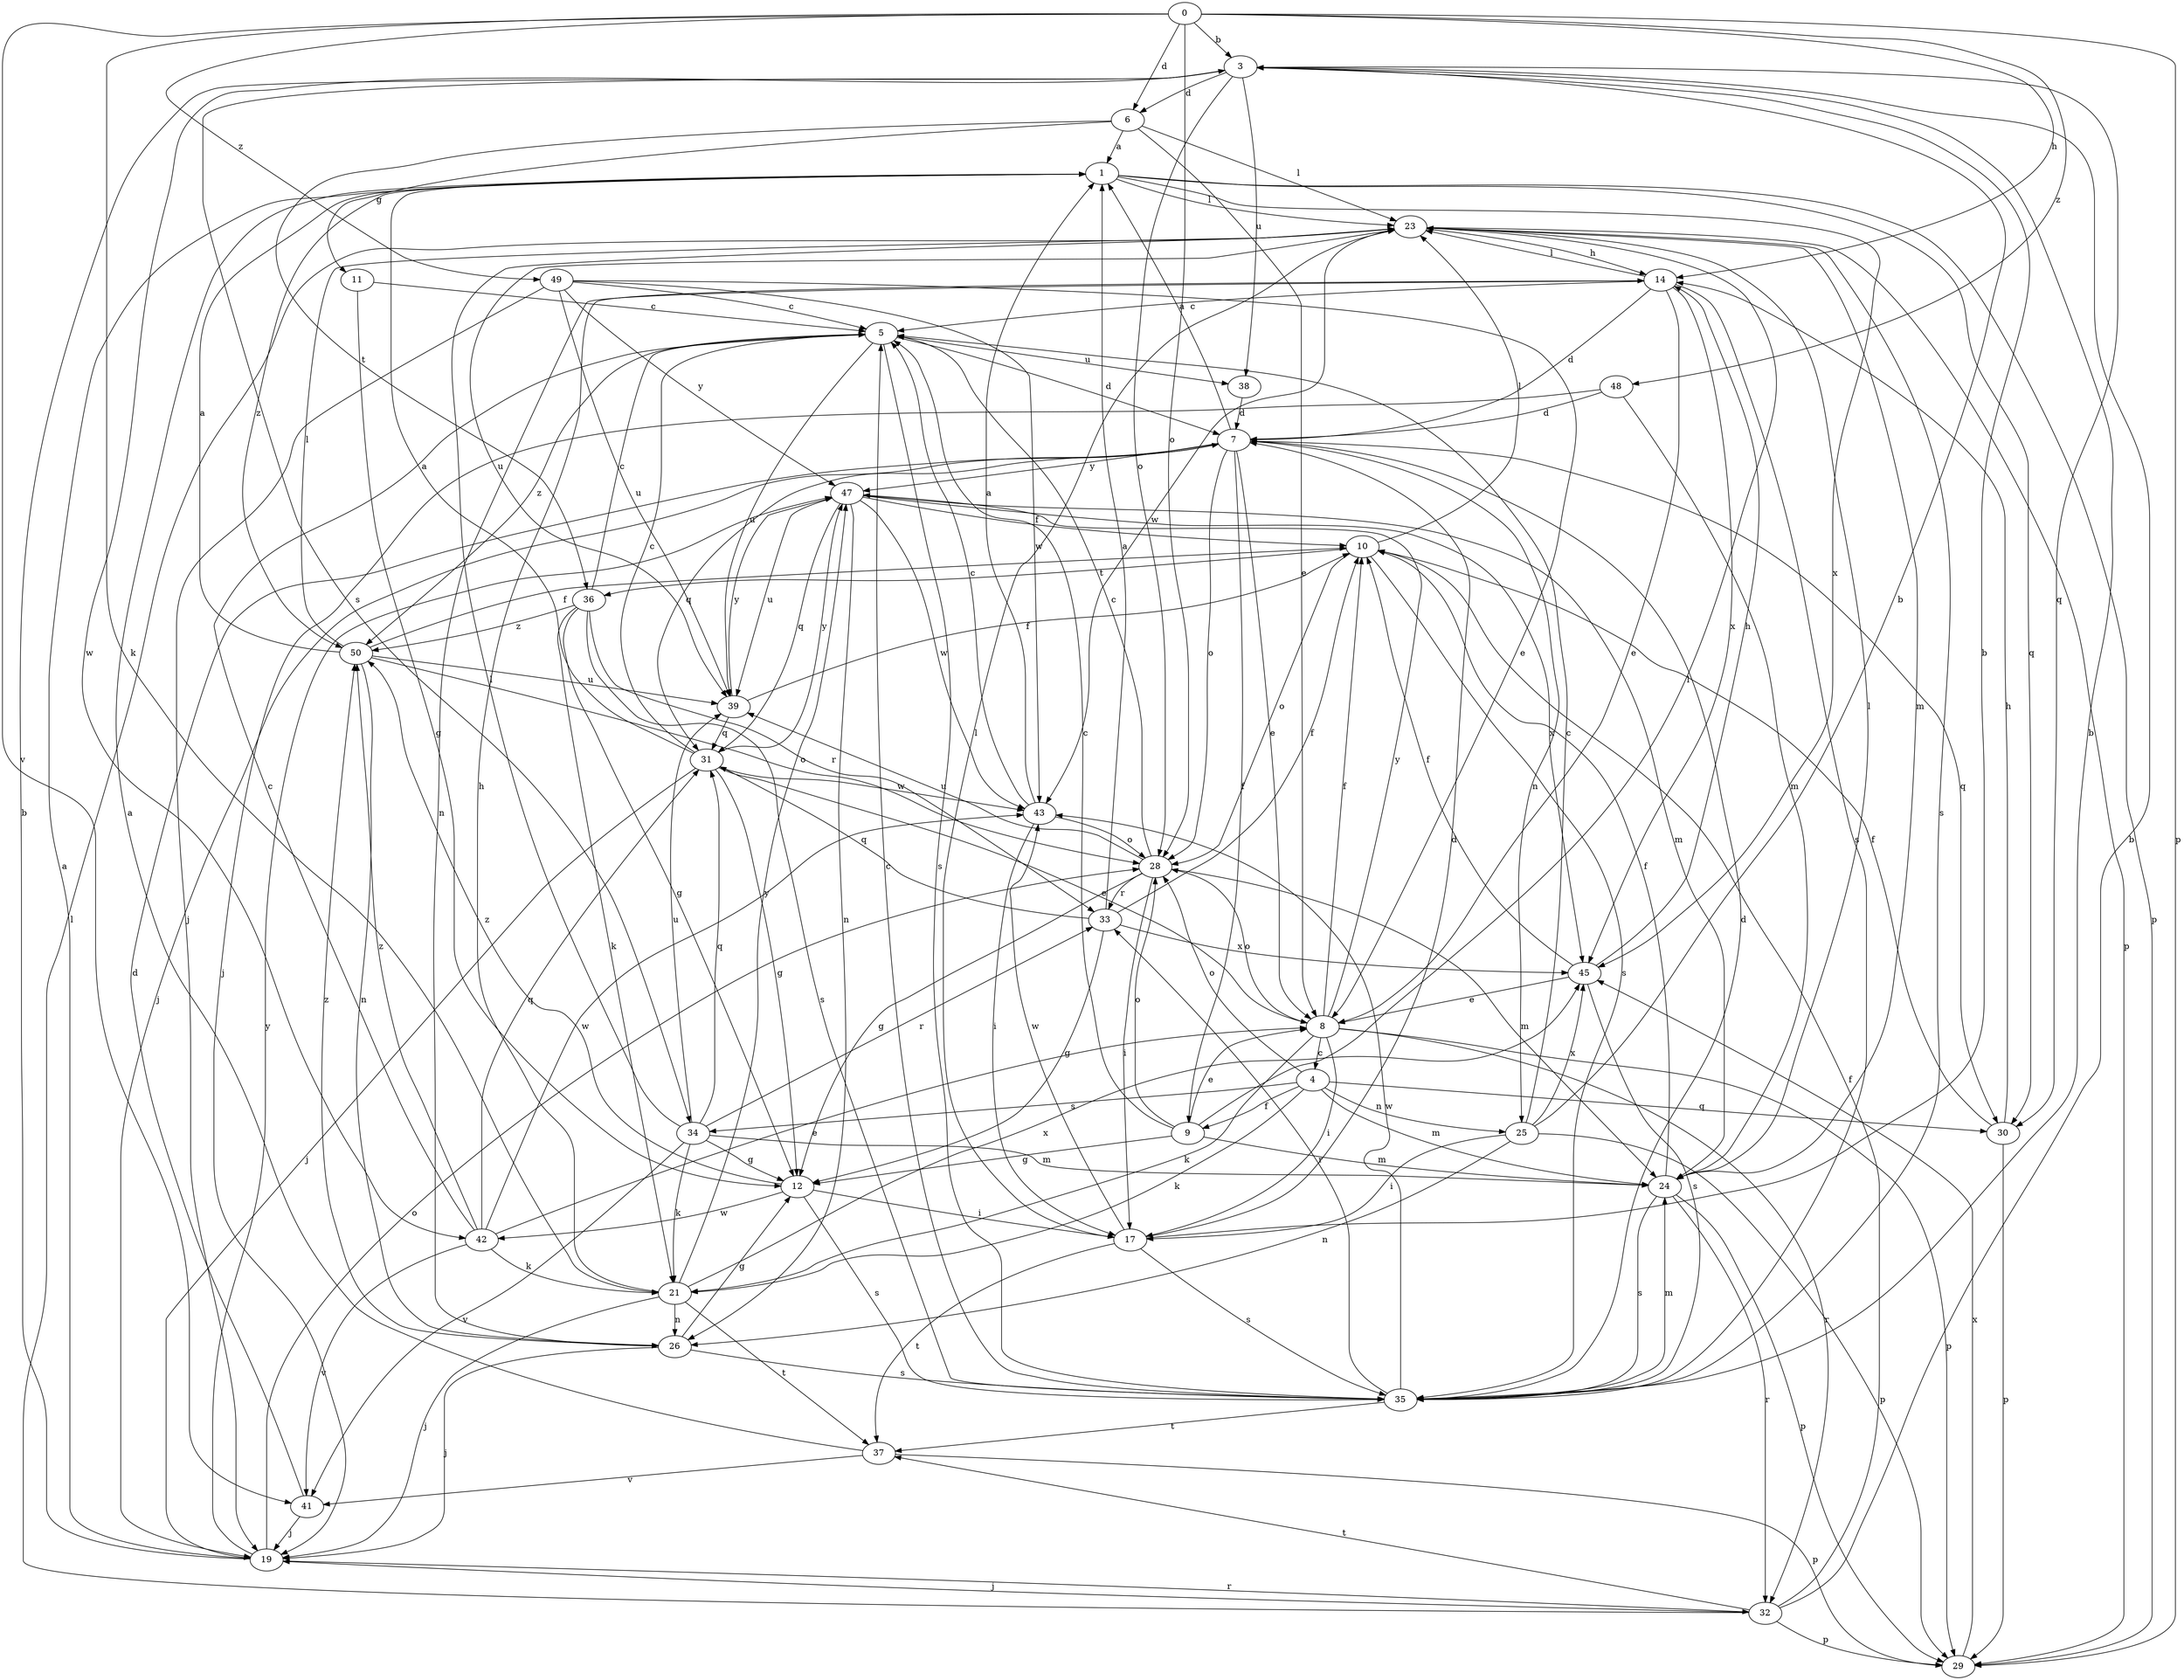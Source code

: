 strict digraph  {
0;
1;
3;
4;
5;
6;
7;
8;
9;
10;
11;
12;
14;
17;
19;
21;
23;
24;
25;
26;
28;
29;
30;
31;
32;
33;
34;
35;
36;
37;
38;
39;
41;
42;
43;
45;
47;
48;
49;
50;
0 -> 3  [label=b];
0 -> 6  [label=d];
0 -> 14  [label=h];
0 -> 21  [label=k];
0 -> 28  [label=o];
0 -> 29  [label=p];
0 -> 41  [label=v];
0 -> 48  [label=z];
0 -> 49  [label=z];
1 -> 23  [label=l];
1 -> 29  [label=p];
1 -> 30  [label=q];
1 -> 45  [label=x];
1 -> 50  [label=z];
3 -> 6  [label=d];
3 -> 28  [label=o];
3 -> 30  [label=q];
3 -> 34  [label=s];
3 -> 38  [label=u];
3 -> 42  [label=w];
4 -> 9  [label=f];
4 -> 21  [label=k];
4 -> 24  [label=m];
4 -> 25  [label=n];
4 -> 28  [label=o];
4 -> 30  [label=q];
4 -> 34  [label=s];
5 -> 7  [label=d];
5 -> 35  [label=s];
5 -> 38  [label=u];
5 -> 39  [label=u];
5 -> 50  [label=z];
6 -> 1  [label=a];
6 -> 8  [label=e];
6 -> 11  [label=g];
6 -> 23  [label=l];
6 -> 36  [label=t];
7 -> 1  [label=a];
7 -> 8  [label=e];
7 -> 9  [label=f];
7 -> 19  [label=j];
7 -> 25  [label=n];
7 -> 28  [label=o];
7 -> 30  [label=q];
7 -> 31  [label=q];
7 -> 47  [label=y];
8 -> 4  [label=c];
8 -> 10  [label=f];
8 -> 17  [label=i];
8 -> 21  [label=k];
8 -> 28  [label=o];
8 -> 29  [label=p];
8 -> 32  [label=r];
8 -> 47  [label=y];
9 -> 5  [label=c];
9 -> 8  [label=e];
9 -> 12  [label=g];
9 -> 23  [label=l];
9 -> 24  [label=m];
9 -> 28  [label=o];
10 -> 23  [label=l];
10 -> 28  [label=o];
10 -> 35  [label=s];
10 -> 36  [label=t];
11 -> 5  [label=c];
11 -> 12  [label=g];
12 -> 17  [label=i];
12 -> 35  [label=s];
12 -> 42  [label=w];
12 -> 50  [label=z];
14 -> 5  [label=c];
14 -> 7  [label=d];
14 -> 8  [label=e];
14 -> 23  [label=l];
14 -> 26  [label=n];
14 -> 35  [label=s];
14 -> 45  [label=x];
17 -> 3  [label=b];
17 -> 7  [label=d];
17 -> 23  [label=l];
17 -> 35  [label=s];
17 -> 37  [label=t];
17 -> 43  [label=w];
19 -> 1  [label=a];
19 -> 3  [label=b];
19 -> 28  [label=o];
19 -> 32  [label=r];
19 -> 47  [label=y];
21 -> 14  [label=h];
21 -> 19  [label=j];
21 -> 26  [label=n];
21 -> 37  [label=t];
21 -> 45  [label=x];
21 -> 47  [label=y];
23 -> 14  [label=h];
23 -> 24  [label=m];
23 -> 29  [label=p];
23 -> 35  [label=s];
23 -> 39  [label=u];
23 -> 43  [label=w];
24 -> 10  [label=f];
24 -> 23  [label=l];
24 -> 29  [label=p];
24 -> 32  [label=r];
24 -> 35  [label=s];
25 -> 3  [label=b];
25 -> 5  [label=c];
25 -> 17  [label=i];
25 -> 26  [label=n];
25 -> 29  [label=p];
25 -> 45  [label=x];
26 -> 12  [label=g];
26 -> 19  [label=j];
26 -> 35  [label=s];
26 -> 50  [label=z];
28 -> 5  [label=c];
28 -> 12  [label=g];
28 -> 17  [label=i];
28 -> 24  [label=m];
28 -> 33  [label=r];
28 -> 39  [label=u];
29 -> 45  [label=x];
30 -> 10  [label=f];
30 -> 14  [label=h];
30 -> 29  [label=p];
31 -> 1  [label=a];
31 -> 5  [label=c];
31 -> 8  [label=e];
31 -> 12  [label=g];
31 -> 19  [label=j];
31 -> 43  [label=w];
31 -> 47  [label=y];
32 -> 3  [label=b];
32 -> 10  [label=f];
32 -> 19  [label=j];
32 -> 23  [label=l];
32 -> 29  [label=p];
32 -> 37  [label=t];
33 -> 1  [label=a];
33 -> 10  [label=f];
33 -> 12  [label=g];
33 -> 31  [label=q];
33 -> 45  [label=x];
34 -> 12  [label=g];
34 -> 21  [label=k];
34 -> 23  [label=l];
34 -> 24  [label=m];
34 -> 31  [label=q];
34 -> 33  [label=r];
34 -> 39  [label=u];
34 -> 41  [label=v];
35 -> 3  [label=b];
35 -> 5  [label=c];
35 -> 7  [label=d];
35 -> 24  [label=m];
35 -> 33  [label=r];
35 -> 37  [label=t];
35 -> 43  [label=w];
36 -> 5  [label=c];
36 -> 12  [label=g];
36 -> 21  [label=k];
36 -> 33  [label=r];
36 -> 35  [label=s];
36 -> 50  [label=z];
37 -> 1  [label=a];
37 -> 29  [label=p];
37 -> 41  [label=v];
38 -> 7  [label=d];
39 -> 10  [label=f];
39 -> 31  [label=q];
39 -> 47  [label=y];
41 -> 7  [label=d];
41 -> 19  [label=j];
42 -> 5  [label=c];
42 -> 8  [label=e];
42 -> 21  [label=k];
42 -> 31  [label=q];
42 -> 41  [label=v];
42 -> 43  [label=w];
42 -> 50  [label=z];
43 -> 1  [label=a];
43 -> 5  [label=c];
43 -> 17  [label=i];
43 -> 28  [label=o];
45 -> 8  [label=e];
45 -> 10  [label=f];
45 -> 14  [label=h];
45 -> 35  [label=s];
47 -> 10  [label=f];
47 -> 24  [label=m];
47 -> 26  [label=n];
47 -> 31  [label=q];
47 -> 39  [label=u];
47 -> 43  [label=w];
47 -> 45  [label=x];
48 -> 7  [label=d];
48 -> 19  [label=j];
48 -> 24  [label=m];
49 -> 5  [label=c];
49 -> 8  [label=e];
49 -> 19  [label=j];
49 -> 39  [label=u];
49 -> 43  [label=w];
49 -> 47  [label=y];
50 -> 1  [label=a];
50 -> 10  [label=f];
50 -> 23  [label=l];
50 -> 26  [label=n];
50 -> 28  [label=o];
50 -> 39  [label=u];
}
